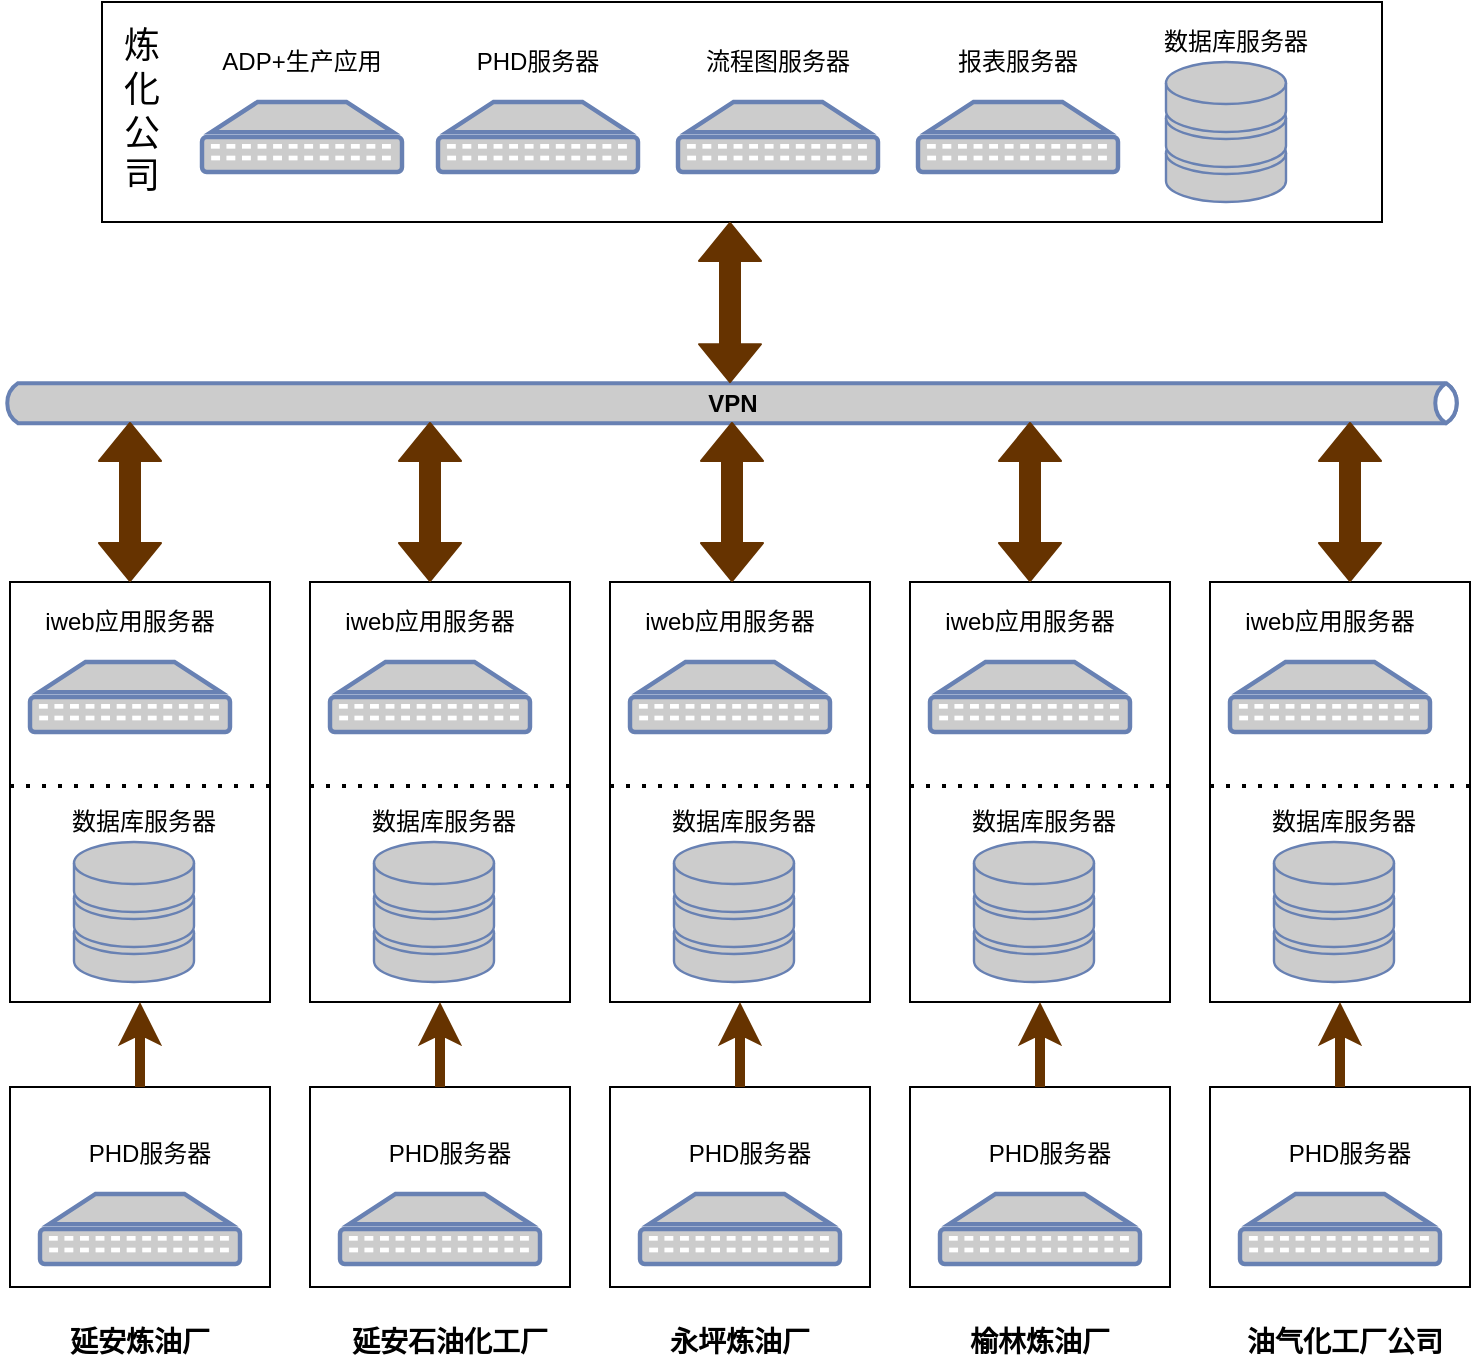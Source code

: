 <mxfile version="14.9.3" type="github">
  <diagram name="Page-1" id="0783ab3e-0a74-02c8-0abd-f7b4e66b4bec">
    <mxGraphModel dx="1038" dy="547" grid="1" gridSize="10" guides="1" tooltips="1" connect="1" arrows="1" fold="1" page="1" pageScale="1" pageWidth="850" pageHeight="1100" background="none" math="0" shadow="0">
      <root>
        <mxCell id="0" />
        <mxCell id="1" parent="0" />
        <mxCell id="s8xCWeBZUh2nm2cPaXJq-18" value="" style="rounded=0;whiteSpace=wrap;html=1;fillColor=none;" vertex="1" parent="1">
          <mxGeometry x="74" y="310" width="130" height="210" as="geometry" />
        </mxCell>
        <mxCell id="s8xCWeBZUh2nm2cPaXJq-2" value="" style="rounded=0;whiteSpace=wrap;html=1;fillColor=none;" vertex="1" parent="1">
          <mxGeometry x="120" y="20" width="640" height="110" as="geometry" />
        </mxCell>
        <mxCell id="s8xCWeBZUh2nm2cPaXJq-1" value="" style="fontColor=#0066CC;verticalAlign=top;verticalLabelPosition=bottom;labelPosition=center;align=center;html=1;outlineConnect=0;fillColor=#CCCCCC;strokeColor=#6881B3;gradientColor=none;gradientDirection=north;strokeWidth=2;shape=mxgraph.networks.patch_panel;" vertex="1" parent="1">
          <mxGeometry x="170" y="70" width="100" height="35" as="geometry" />
        </mxCell>
        <mxCell id="s8xCWeBZUh2nm2cPaXJq-3" value="ADP+生产应用" style="text;html=1;strokeColor=none;fillColor=none;align=center;verticalAlign=middle;whiteSpace=wrap;rounded=0;" vertex="1" parent="1">
          <mxGeometry x="175" y="40" width="90" height="20" as="geometry" />
        </mxCell>
        <mxCell id="s8xCWeBZUh2nm2cPaXJq-5" value="" style="fontColor=#0066CC;verticalAlign=top;verticalLabelPosition=bottom;labelPosition=center;align=center;html=1;outlineConnect=0;fillColor=#CCCCCC;strokeColor=#6881B3;gradientColor=none;gradientDirection=north;strokeWidth=2;shape=mxgraph.networks.storage;" vertex="1" parent="1">
          <mxGeometry x="652" y="50" width="60" height="70" as="geometry" />
        </mxCell>
        <mxCell id="s8xCWeBZUh2nm2cPaXJq-6" value="数据库服务器" style="text;html=1;strokeColor=none;fillColor=none;align=center;verticalAlign=middle;whiteSpace=wrap;rounded=0;" vertex="1" parent="1">
          <mxGeometry x="642" y="30" width="90" height="20" as="geometry" />
        </mxCell>
        <mxCell id="s8xCWeBZUh2nm2cPaXJq-7" value="" style="fontColor=#0066CC;verticalAlign=top;verticalLabelPosition=bottom;labelPosition=center;align=center;html=1;outlineConnect=0;fillColor=#CCCCCC;strokeColor=#6881B3;gradientColor=none;gradientDirection=north;strokeWidth=2;shape=mxgraph.networks.patch_panel;" vertex="1" parent="1">
          <mxGeometry x="288" y="70" width="100" height="35" as="geometry" />
        </mxCell>
        <mxCell id="s8xCWeBZUh2nm2cPaXJq-8" value="PHD服务器" style="text;html=1;strokeColor=none;fillColor=none;align=center;verticalAlign=middle;whiteSpace=wrap;rounded=0;" vertex="1" parent="1">
          <mxGeometry x="293" y="40" width="90" height="20" as="geometry" />
        </mxCell>
        <mxCell id="s8xCWeBZUh2nm2cPaXJq-9" value="&lt;font style=&quot;font-size: 18px&quot;&gt;炼&lt;br&gt;化&lt;br&gt;公&lt;br&gt;司&lt;/font&gt;" style="text;html=1;strokeColor=none;fillColor=none;align=center;verticalAlign=middle;whiteSpace=wrap;rounded=0;" vertex="1" parent="1">
          <mxGeometry x="120" y="25" width="40" height="100" as="geometry" />
        </mxCell>
        <mxCell id="s8xCWeBZUh2nm2cPaXJq-10" value="" style="fontColor=#0066CC;verticalAlign=top;verticalLabelPosition=bottom;labelPosition=center;align=center;html=1;outlineConnect=0;fillColor=#CCCCCC;strokeColor=#6881B3;gradientColor=none;gradientDirection=north;strokeWidth=2;shape=mxgraph.networks.patch_panel;" vertex="1" parent="1">
          <mxGeometry x="408" y="70" width="100" height="35" as="geometry" />
        </mxCell>
        <mxCell id="s8xCWeBZUh2nm2cPaXJq-11" value="流程图服务器" style="text;html=1;strokeColor=none;fillColor=none;align=center;verticalAlign=middle;whiteSpace=wrap;rounded=0;" vertex="1" parent="1">
          <mxGeometry x="413" y="40" width="90" height="20" as="geometry" />
        </mxCell>
        <mxCell id="s8xCWeBZUh2nm2cPaXJq-14" value="" style="fontColor=#0066CC;verticalAlign=top;verticalLabelPosition=bottom;labelPosition=center;align=center;html=1;outlineConnect=0;fillColor=#CCCCCC;strokeColor=#6881B3;gradientColor=none;gradientDirection=north;strokeWidth=2;shape=mxgraph.networks.patch_panel;" vertex="1" parent="1">
          <mxGeometry x="528" y="70" width="100" height="35" as="geometry" />
        </mxCell>
        <mxCell id="s8xCWeBZUh2nm2cPaXJq-15" value="报表服务器" style="text;html=1;strokeColor=none;fillColor=none;align=center;verticalAlign=middle;whiteSpace=wrap;rounded=0;" vertex="1" parent="1">
          <mxGeometry x="533" y="40" width="90" height="20" as="geometry" />
        </mxCell>
        <mxCell id="s8xCWeBZUh2nm2cPaXJq-16" value="&lt;font color=&quot;#000000&quot;&gt;&lt;b&gt;VPN&lt;/b&gt;&lt;/font&gt;" style="html=1;outlineConnect=0;fillColor=#CCCCCC;strokeColor=#6881B3;gradientColor=none;gradientDirection=north;strokeWidth=2;shape=mxgraph.networks.bus;gradientColor=none;gradientDirection=north;fontColor=#ffffff;perimeter=backbonePerimeter;backboneSize=20;" vertex="1" parent="1">
          <mxGeometry x="70" y="210" width="730" height="21.16" as="geometry" />
        </mxCell>
        <mxCell id="s8xCWeBZUh2nm2cPaXJq-17" value="" style="shape=flexArrow;endArrow=classic;startArrow=classic;html=1;entryX=0.5;entryY=1;entryDx=0;entryDy=0;strokeColor=#663300;fillColor=#663300;" edge="1" parent="1">
          <mxGeometry width="100" height="100" relative="1" as="geometry">
            <mxPoint x="434" y="210.58" as="sourcePoint" />
            <mxPoint x="434" y="130" as="targetPoint" />
          </mxGeometry>
        </mxCell>
        <mxCell id="s8xCWeBZUh2nm2cPaXJq-19" value="" style="fontColor=#0066CC;verticalAlign=top;verticalLabelPosition=bottom;labelPosition=center;align=center;html=1;outlineConnect=0;fillColor=#CCCCCC;strokeColor=#6881B3;gradientColor=none;gradientDirection=north;strokeWidth=2;shape=mxgraph.networks.patch_panel;" vertex="1" parent="1">
          <mxGeometry x="84" y="350" width="100" height="35" as="geometry" />
        </mxCell>
        <mxCell id="s8xCWeBZUh2nm2cPaXJq-20" value="iweb应用服务器" style="text;html=1;strokeColor=none;fillColor=none;align=center;verticalAlign=middle;whiteSpace=wrap;rounded=0;" vertex="1" parent="1">
          <mxGeometry x="89" y="320" width="90" height="20" as="geometry" />
        </mxCell>
        <mxCell id="s8xCWeBZUh2nm2cPaXJq-24" value="" style="group" vertex="1" connectable="0" parent="1">
          <mxGeometry x="74" y="563.5" width="130" height="100" as="geometry" />
        </mxCell>
        <mxCell id="s8xCWeBZUh2nm2cPaXJq-21" value="" style="fontColor=#0066CC;verticalAlign=top;verticalLabelPosition=bottom;labelPosition=center;align=center;html=1;outlineConnect=0;fillColor=#CCCCCC;strokeColor=#6881B3;gradientColor=none;gradientDirection=north;strokeWidth=2;shape=mxgraph.networks.patch_panel;" vertex="1" parent="s8xCWeBZUh2nm2cPaXJq-24">
          <mxGeometry x="15" y="52.5" width="100" height="35" as="geometry" />
        </mxCell>
        <mxCell id="s8xCWeBZUh2nm2cPaXJq-25" value="" style="group" vertex="1" connectable="0" parent="s8xCWeBZUh2nm2cPaXJq-24">
          <mxGeometry width="130" height="100" as="geometry" />
        </mxCell>
        <mxCell id="s8xCWeBZUh2nm2cPaXJq-26" value="" style="group" vertex="1" connectable="0" parent="s8xCWeBZUh2nm2cPaXJq-25">
          <mxGeometry y="-1" width="130" height="100" as="geometry" />
        </mxCell>
        <mxCell id="s8xCWeBZUh2nm2cPaXJq-23" value="" style="rounded=0;whiteSpace=wrap;html=1;fillColor=none;" vertex="1" parent="s8xCWeBZUh2nm2cPaXJq-26">
          <mxGeometry width="130" height="100" as="geometry" />
        </mxCell>
        <mxCell id="s8xCWeBZUh2nm2cPaXJq-22" value="PHD服务器" style="text;html=1;strokeColor=none;fillColor=none;align=center;verticalAlign=middle;whiteSpace=wrap;rounded=0;" vertex="1" parent="s8xCWeBZUh2nm2cPaXJq-26">
          <mxGeometry x="25" y="23.5" width="90" height="20" as="geometry" />
        </mxCell>
        <mxCell id="s8xCWeBZUh2nm2cPaXJq-29" value="" style="fontColor=#0066CC;verticalAlign=top;verticalLabelPosition=bottom;labelPosition=center;align=center;html=1;outlineConnect=0;fillColor=#CCCCCC;strokeColor=#6881B3;gradientColor=none;gradientDirection=north;strokeWidth=2;shape=mxgraph.networks.storage;" vertex="1" parent="1">
          <mxGeometry x="106" y="440" width="60" height="70" as="geometry" />
        </mxCell>
        <mxCell id="s8xCWeBZUh2nm2cPaXJq-30" value="数据库服务器" style="text;html=1;strokeColor=none;fillColor=none;align=center;verticalAlign=middle;whiteSpace=wrap;rounded=0;" vertex="1" parent="1">
          <mxGeometry x="96" y="420" width="90" height="20" as="geometry" />
        </mxCell>
        <mxCell id="s8xCWeBZUh2nm2cPaXJq-32" style="edgeStyle=orthogonalEdgeStyle;rounded=0;orthogonalLoop=1;jettySize=auto;html=1;strokeColor=#663300;fillColor=#663300;strokeWidth=5;" edge="1" parent="1" source="s8xCWeBZUh2nm2cPaXJq-23" target="s8xCWeBZUh2nm2cPaXJq-18">
          <mxGeometry relative="1" as="geometry" />
        </mxCell>
        <mxCell id="s8xCWeBZUh2nm2cPaXJq-36" value="" style="endArrow=none;dashed=1;html=1;dashPattern=1 3;strokeWidth=2;fillColor=#663300;" edge="1" parent="1">
          <mxGeometry width="50" height="50" relative="1" as="geometry">
            <mxPoint x="74" y="412" as="sourcePoint" />
            <mxPoint x="204" y="412" as="targetPoint" />
          </mxGeometry>
        </mxCell>
        <mxCell id="s8xCWeBZUh2nm2cPaXJq-37" value="&lt;b&gt;&lt;font style=&quot;font-size: 14px&quot;&gt;延安炼油厂&lt;/font&gt;&lt;/b&gt;" style="text;html=1;strokeColor=none;fillColor=none;align=center;verticalAlign=middle;whiteSpace=wrap;rounded=0;" vertex="1" parent="1">
          <mxGeometry x="99" y="680" width="80" height="20" as="geometry" />
        </mxCell>
        <mxCell id="s8xCWeBZUh2nm2cPaXJq-38" value="" style="rounded=0;whiteSpace=wrap;html=1;fillColor=none;" vertex="1" parent="1">
          <mxGeometry x="224" y="310" width="130" height="210" as="geometry" />
        </mxCell>
        <mxCell id="s8xCWeBZUh2nm2cPaXJq-39" value="" style="fontColor=#0066CC;verticalAlign=top;verticalLabelPosition=bottom;labelPosition=center;align=center;html=1;outlineConnect=0;fillColor=#CCCCCC;strokeColor=#6881B3;gradientColor=none;gradientDirection=north;strokeWidth=2;shape=mxgraph.networks.patch_panel;" vertex="1" parent="1">
          <mxGeometry x="234" y="350" width="100" height="35" as="geometry" />
        </mxCell>
        <mxCell id="s8xCWeBZUh2nm2cPaXJq-40" value="iweb应用服务器" style="text;html=1;strokeColor=none;fillColor=none;align=center;verticalAlign=middle;whiteSpace=wrap;rounded=0;" vertex="1" parent="1">
          <mxGeometry x="239" y="320" width="90" height="20" as="geometry" />
        </mxCell>
        <mxCell id="s8xCWeBZUh2nm2cPaXJq-41" value="" style="group" vertex="1" connectable="0" parent="1">
          <mxGeometry x="224" y="563.5" width="130" height="100" as="geometry" />
        </mxCell>
        <mxCell id="s8xCWeBZUh2nm2cPaXJq-42" value="" style="fontColor=#0066CC;verticalAlign=top;verticalLabelPosition=bottom;labelPosition=center;align=center;html=1;outlineConnect=0;fillColor=#CCCCCC;strokeColor=#6881B3;gradientColor=none;gradientDirection=north;strokeWidth=2;shape=mxgraph.networks.patch_panel;" vertex="1" parent="s8xCWeBZUh2nm2cPaXJq-41">
          <mxGeometry x="15" y="52.5" width="100" height="35" as="geometry" />
        </mxCell>
        <mxCell id="s8xCWeBZUh2nm2cPaXJq-43" value="" style="group" vertex="1" connectable="0" parent="s8xCWeBZUh2nm2cPaXJq-41">
          <mxGeometry width="130" height="100" as="geometry" />
        </mxCell>
        <mxCell id="s8xCWeBZUh2nm2cPaXJq-44" value="" style="group" vertex="1" connectable="0" parent="s8xCWeBZUh2nm2cPaXJq-43">
          <mxGeometry y="-1" width="130" height="100" as="geometry" />
        </mxCell>
        <mxCell id="s8xCWeBZUh2nm2cPaXJq-45" value="" style="rounded=0;whiteSpace=wrap;html=1;fillColor=none;" vertex="1" parent="s8xCWeBZUh2nm2cPaXJq-44">
          <mxGeometry width="130" height="100" as="geometry" />
        </mxCell>
        <mxCell id="s8xCWeBZUh2nm2cPaXJq-46" value="PHD服务器" style="text;html=1;strokeColor=none;fillColor=none;align=center;verticalAlign=middle;whiteSpace=wrap;rounded=0;" vertex="1" parent="s8xCWeBZUh2nm2cPaXJq-44">
          <mxGeometry x="25" y="23.5" width="90" height="20" as="geometry" />
        </mxCell>
        <mxCell id="s8xCWeBZUh2nm2cPaXJq-47" value="" style="fontColor=#0066CC;verticalAlign=top;verticalLabelPosition=bottom;labelPosition=center;align=center;html=1;outlineConnect=0;fillColor=#CCCCCC;strokeColor=#6881B3;gradientColor=none;gradientDirection=north;strokeWidth=2;shape=mxgraph.networks.storage;" vertex="1" parent="1">
          <mxGeometry x="256" y="440" width="60" height="70" as="geometry" />
        </mxCell>
        <mxCell id="s8xCWeBZUh2nm2cPaXJq-48" value="数据库服务器" style="text;html=1;strokeColor=none;fillColor=none;align=center;verticalAlign=middle;whiteSpace=wrap;rounded=0;" vertex="1" parent="1">
          <mxGeometry x="246" y="420" width="90" height="20" as="geometry" />
        </mxCell>
        <mxCell id="s8xCWeBZUh2nm2cPaXJq-49" style="edgeStyle=orthogonalEdgeStyle;rounded=0;orthogonalLoop=1;jettySize=auto;html=1;strokeColor=#663300;fillColor=#663300;strokeWidth=5;" edge="1" parent="1" source="s8xCWeBZUh2nm2cPaXJq-45" target="s8xCWeBZUh2nm2cPaXJq-38">
          <mxGeometry relative="1" as="geometry" />
        </mxCell>
        <mxCell id="s8xCWeBZUh2nm2cPaXJq-50" value="" style="endArrow=none;dashed=1;html=1;dashPattern=1 3;strokeWidth=2;fillColor=#663300;" edge="1" parent="1">
          <mxGeometry width="50" height="50" relative="1" as="geometry">
            <mxPoint x="224" y="412" as="sourcePoint" />
            <mxPoint x="354" y="412" as="targetPoint" />
          </mxGeometry>
        </mxCell>
        <mxCell id="s8xCWeBZUh2nm2cPaXJq-51" value="&lt;b&gt;&lt;font style=&quot;font-size: 14px&quot;&gt;延安石油化工厂&lt;/font&gt;&lt;/b&gt;" style="text;html=1;strokeColor=none;fillColor=none;align=center;verticalAlign=middle;whiteSpace=wrap;rounded=0;" vertex="1" parent="1">
          <mxGeometry x="244" y="680" width="100" height="20" as="geometry" />
        </mxCell>
        <mxCell id="s8xCWeBZUh2nm2cPaXJq-52" value="" style="rounded=0;whiteSpace=wrap;html=1;fillColor=none;" vertex="1" parent="1">
          <mxGeometry x="374" y="310" width="130" height="210" as="geometry" />
        </mxCell>
        <mxCell id="s8xCWeBZUh2nm2cPaXJq-53" value="" style="fontColor=#0066CC;verticalAlign=top;verticalLabelPosition=bottom;labelPosition=center;align=center;html=1;outlineConnect=0;fillColor=#CCCCCC;strokeColor=#6881B3;gradientColor=none;gradientDirection=north;strokeWidth=2;shape=mxgraph.networks.patch_panel;" vertex="1" parent="1">
          <mxGeometry x="384" y="350" width="100" height="35" as="geometry" />
        </mxCell>
        <mxCell id="s8xCWeBZUh2nm2cPaXJq-54" value="iweb应用服务器" style="text;html=1;strokeColor=none;fillColor=none;align=center;verticalAlign=middle;whiteSpace=wrap;rounded=0;" vertex="1" parent="1">
          <mxGeometry x="389" y="320" width="90" height="20" as="geometry" />
        </mxCell>
        <mxCell id="s8xCWeBZUh2nm2cPaXJq-55" value="" style="group" vertex="1" connectable="0" parent="1">
          <mxGeometry x="374" y="563.5" width="130" height="100" as="geometry" />
        </mxCell>
        <mxCell id="s8xCWeBZUh2nm2cPaXJq-56" value="" style="fontColor=#0066CC;verticalAlign=top;verticalLabelPosition=bottom;labelPosition=center;align=center;html=1;outlineConnect=0;fillColor=#CCCCCC;strokeColor=#6881B3;gradientColor=none;gradientDirection=north;strokeWidth=2;shape=mxgraph.networks.patch_panel;" vertex="1" parent="s8xCWeBZUh2nm2cPaXJq-55">
          <mxGeometry x="15" y="52.5" width="100" height="35" as="geometry" />
        </mxCell>
        <mxCell id="s8xCWeBZUh2nm2cPaXJq-57" value="" style="group" vertex="1" connectable="0" parent="s8xCWeBZUh2nm2cPaXJq-55">
          <mxGeometry width="130" height="100" as="geometry" />
        </mxCell>
        <mxCell id="s8xCWeBZUh2nm2cPaXJq-58" value="" style="group" vertex="1" connectable="0" parent="s8xCWeBZUh2nm2cPaXJq-57">
          <mxGeometry y="-1" width="130" height="100" as="geometry" />
        </mxCell>
        <mxCell id="s8xCWeBZUh2nm2cPaXJq-59" value="" style="rounded=0;whiteSpace=wrap;html=1;fillColor=none;" vertex="1" parent="s8xCWeBZUh2nm2cPaXJq-58">
          <mxGeometry width="130" height="100" as="geometry" />
        </mxCell>
        <mxCell id="s8xCWeBZUh2nm2cPaXJq-60" value="PHD服务器" style="text;html=1;strokeColor=none;fillColor=none;align=center;verticalAlign=middle;whiteSpace=wrap;rounded=0;" vertex="1" parent="s8xCWeBZUh2nm2cPaXJq-58">
          <mxGeometry x="25" y="23.5" width="90" height="20" as="geometry" />
        </mxCell>
        <mxCell id="s8xCWeBZUh2nm2cPaXJq-61" value="" style="fontColor=#0066CC;verticalAlign=top;verticalLabelPosition=bottom;labelPosition=center;align=center;html=1;outlineConnect=0;fillColor=#CCCCCC;strokeColor=#6881B3;gradientColor=none;gradientDirection=north;strokeWidth=2;shape=mxgraph.networks.storage;" vertex="1" parent="1">
          <mxGeometry x="406" y="440" width="60" height="70" as="geometry" />
        </mxCell>
        <mxCell id="s8xCWeBZUh2nm2cPaXJq-62" value="数据库服务器" style="text;html=1;strokeColor=none;fillColor=none;align=center;verticalAlign=middle;whiteSpace=wrap;rounded=0;" vertex="1" parent="1">
          <mxGeometry x="396" y="420" width="90" height="20" as="geometry" />
        </mxCell>
        <mxCell id="s8xCWeBZUh2nm2cPaXJq-63" style="edgeStyle=orthogonalEdgeStyle;rounded=0;orthogonalLoop=1;jettySize=auto;html=1;strokeColor=#663300;fillColor=#663300;strokeWidth=5;" edge="1" parent="1" source="s8xCWeBZUh2nm2cPaXJq-59" target="s8xCWeBZUh2nm2cPaXJq-52">
          <mxGeometry relative="1" as="geometry" />
        </mxCell>
        <mxCell id="s8xCWeBZUh2nm2cPaXJq-64" value="" style="endArrow=none;dashed=1;html=1;dashPattern=1 3;strokeWidth=2;fillColor=#663300;" edge="1" parent="1">
          <mxGeometry width="50" height="50" relative="1" as="geometry">
            <mxPoint x="374" y="412" as="sourcePoint" />
            <mxPoint x="504" y="412" as="targetPoint" />
          </mxGeometry>
        </mxCell>
        <mxCell id="s8xCWeBZUh2nm2cPaXJq-65" value="&lt;b&gt;&lt;font style=&quot;font-size: 14px&quot;&gt;永坪炼油厂&lt;/font&gt;&lt;/b&gt;" style="text;html=1;strokeColor=none;fillColor=none;align=center;verticalAlign=middle;whiteSpace=wrap;rounded=0;" vertex="1" parent="1">
          <mxGeometry x="399" y="680" width="80" height="20" as="geometry" />
        </mxCell>
        <mxCell id="s8xCWeBZUh2nm2cPaXJq-66" value="" style="rounded=0;whiteSpace=wrap;html=1;fillColor=none;" vertex="1" parent="1">
          <mxGeometry x="524" y="310" width="130" height="210" as="geometry" />
        </mxCell>
        <mxCell id="s8xCWeBZUh2nm2cPaXJq-67" value="" style="fontColor=#0066CC;verticalAlign=top;verticalLabelPosition=bottom;labelPosition=center;align=center;html=1;outlineConnect=0;fillColor=#CCCCCC;strokeColor=#6881B3;gradientColor=none;gradientDirection=north;strokeWidth=2;shape=mxgraph.networks.patch_panel;" vertex="1" parent="1">
          <mxGeometry x="534" y="350" width="100" height="35" as="geometry" />
        </mxCell>
        <mxCell id="s8xCWeBZUh2nm2cPaXJq-68" value="iweb应用服务器" style="text;html=1;strokeColor=none;fillColor=none;align=center;verticalAlign=middle;whiteSpace=wrap;rounded=0;" vertex="1" parent="1">
          <mxGeometry x="539" y="320" width="90" height="20" as="geometry" />
        </mxCell>
        <mxCell id="s8xCWeBZUh2nm2cPaXJq-69" value="" style="group" vertex="1" connectable="0" parent="1">
          <mxGeometry x="524" y="563.5" width="130" height="100" as="geometry" />
        </mxCell>
        <mxCell id="s8xCWeBZUh2nm2cPaXJq-70" value="" style="fontColor=#0066CC;verticalAlign=top;verticalLabelPosition=bottom;labelPosition=center;align=center;html=1;outlineConnect=0;fillColor=#CCCCCC;strokeColor=#6881B3;gradientColor=none;gradientDirection=north;strokeWidth=2;shape=mxgraph.networks.patch_panel;" vertex="1" parent="s8xCWeBZUh2nm2cPaXJq-69">
          <mxGeometry x="15" y="52.5" width="100" height="35" as="geometry" />
        </mxCell>
        <mxCell id="s8xCWeBZUh2nm2cPaXJq-71" value="" style="group" vertex="1" connectable="0" parent="s8xCWeBZUh2nm2cPaXJq-69">
          <mxGeometry width="130" height="100" as="geometry" />
        </mxCell>
        <mxCell id="s8xCWeBZUh2nm2cPaXJq-72" value="" style="group" vertex="1" connectable="0" parent="s8xCWeBZUh2nm2cPaXJq-71">
          <mxGeometry y="-1" width="130" height="100" as="geometry" />
        </mxCell>
        <mxCell id="s8xCWeBZUh2nm2cPaXJq-73" value="" style="rounded=0;whiteSpace=wrap;html=1;fillColor=none;" vertex="1" parent="s8xCWeBZUh2nm2cPaXJq-72">
          <mxGeometry width="130" height="100" as="geometry" />
        </mxCell>
        <mxCell id="s8xCWeBZUh2nm2cPaXJq-74" value="PHD服务器" style="text;html=1;strokeColor=none;fillColor=none;align=center;verticalAlign=middle;whiteSpace=wrap;rounded=0;" vertex="1" parent="s8xCWeBZUh2nm2cPaXJq-72">
          <mxGeometry x="25" y="23.5" width="90" height="20" as="geometry" />
        </mxCell>
        <mxCell id="s8xCWeBZUh2nm2cPaXJq-75" value="" style="fontColor=#0066CC;verticalAlign=top;verticalLabelPosition=bottom;labelPosition=center;align=center;html=1;outlineConnect=0;fillColor=#CCCCCC;strokeColor=#6881B3;gradientColor=none;gradientDirection=north;strokeWidth=2;shape=mxgraph.networks.storage;" vertex="1" parent="1">
          <mxGeometry x="556" y="440" width="60" height="70" as="geometry" />
        </mxCell>
        <mxCell id="s8xCWeBZUh2nm2cPaXJq-76" value="数据库服务器" style="text;html=1;strokeColor=none;fillColor=none;align=center;verticalAlign=middle;whiteSpace=wrap;rounded=0;" vertex="1" parent="1">
          <mxGeometry x="546" y="420" width="90" height="20" as="geometry" />
        </mxCell>
        <mxCell id="s8xCWeBZUh2nm2cPaXJq-77" style="edgeStyle=orthogonalEdgeStyle;rounded=0;orthogonalLoop=1;jettySize=auto;html=1;strokeColor=#663300;fillColor=#663300;strokeWidth=5;" edge="1" parent="1" source="s8xCWeBZUh2nm2cPaXJq-73" target="s8xCWeBZUh2nm2cPaXJq-66">
          <mxGeometry relative="1" as="geometry" />
        </mxCell>
        <mxCell id="s8xCWeBZUh2nm2cPaXJq-78" value="" style="endArrow=none;dashed=1;html=1;dashPattern=1 3;strokeWidth=2;fillColor=#663300;" edge="1" parent="1">
          <mxGeometry width="50" height="50" relative="1" as="geometry">
            <mxPoint x="524" y="412" as="sourcePoint" />
            <mxPoint x="654" y="412" as="targetPoint" />
          </mxGeometry>
        </mxCell>
        <mxCell id="s8xCWeBZUh2nm2cPaXJq-79" value="&lt;b&gt;&lt;font style=&quot;font-size: 14px&quot;&gt;榆林炼油厂&lt;/font&gt;&lt;/b&gt;" style="text;html=1;strokeColor=none;fillColor=none;align=center;verticalAlign=middle;whiteSpace=wrap;rounded=0;" vertex="1" parent="1">
          <mxGeometry x="549" y="680" width="80" height="20" as="geometry" />
        </mxCell>
        <mxCell id="s8xCWeBZUh2nm2cPaXJq-80" value="" style="rounded=0;whiteSpace=wrap;html=1;fillColor=none;" vertex="1" parent="1">
          <mxGeometry x="674" y="310" width="130" height="210" as="geometry" />
        </mxCell>
        <mxCell id="s8xCWeBZUh2nm2cPaXJq-81" value="" style="fontColor=#0066CC;verticalAlign=top;verticalLabelPosition=bottom;labelPosition=center;align=center;html=1;outlineConnect=0;fillColor=#CCCCCC;strokeColor=#6881B3;gradientColor=none;gradientDirection=north;strokeWidth=2;shape=mxgraph.networks.patch_panel;" vertex="1" parent="1">
          <mxGeometry x="684" y="350" width="100" height="35" as="geometry" />
        </mxCell>
        <mxCell id="s8xCWeBZUh2nm2cPaXJq-82" value="iweb应用服务器" style="text;html=1;strokeColor=none;fillColor=none;align=center;verticalAlign=middle;whiteSpace=wrap;rounded=0;" vertex="1" parent="1">
          <mxGeometry x="689" y="320" width="90" height="20" as="geometry" />
        </mxCell>
        <mxCell id="s8xCWeBZUh2nm2cPaXJq-83" value="" style="group" vertex="1" connectable="0" parent="1">
          <mxGeometry x="674" y="563.5" width="130" height="100" as="geometry" />
        </mxCell>
        <mxCell id="s8xCWeBZUh2nm2cPaXJq-84" value="" style="fontColor=#0066CC;verticalAlign=top;verticalLabelPosition=bottom;labelPosition=center;align=center;html=1;outlineConnect=0;fillColor=#CCCCCC;strokeColor=#6881B3;gradientColor=none;gradientDirection=north;strokeWidth=2;shape=mxgraph.networks.patch_panel;" vertex="1" parent="s8xCWeBZUh2nm2cPaXJq-83">
          <mxGeometry x="15" y="52.5" width="100" height="35" as="geometry" />
        </mxCell>
        <mxCell id="s8xCWeBZUh2nm2cPaXJq-85" value="" style="group" vertex="1" connectable="0" parent="s8xCWeBZUh2nm2cPaXJq-83">
          <mxGeometry width="130" height="100" as="geometry" />
        </mxCell>
        <mxCell id="s8xCWeBZUh2nm2cPaXJq-86" value="" style="group" vertex="1" connectable="0" parent="s8xCWeBZUh2nm2cPaXJq-85">
          <mxGeometry y="-1" width="130" height="100" as="geometry" />
        </mxCell>
        <mxCell id="s8xCWeBZUh2nm2cPaXJq-87" value="" style="rounded=0;whiteSpace=wrap;html=1;fillColor=none;" vertex="1" parent="s8xCWeBZUh2nm2cPaXJq-86">
          <mxGeometry width="130" height="100" as="geometry" />
        </mxCell>
        <mxCell id="s8xCWeBZUh2nm2cPaXJq-88" value="PHD服务器" style="text;html=1;strokeColor=none;fillColor=none;align=center;verticalAlign=middle;whiteSpace=wrap;rounded=0;" vertex="1" parent="s8xCWeBZUh2nm2cPaXJq-86">
          <mxGeometry x="25" y="23.5" width="90" height="20" as="geometry" />
        </mxCell>
        <mxCell id="s8xCWeBZUh2nm2cPaXJq-89" value="" style="fontColor=#0066CC;verticalAlign=top;verticalLabelPosition=bottom;labelPosition=center;align=center;html=1;outlineConnect=0;fillColor=#CCCCCC;strokeColor=#6881B3;gradientColor=none;gradientDirection=north;strokeWidth=2;shape=mxgraph.networks.storage;" vertex="1" parent="1">
          <mxGeometry x="706" y="440" width="60" height="70" as="geometry" />
        </mxCell>
        <mxCell id="s8xCWeBZUh2nm2cPaXJq-90" value="数据库服务器" style="text;html=1;strokeColor=none;fillColor=none;align=center;verticalAlign=middle;whiteSpace=wrap;rounded=0;" vertex="1" parent="1">
          <mxGeometry x="696" y="420" width="90" height="20" as="geometry" />
        </mxCell>
        <mxCell id="s8xCWeBZUh2nm2cPaXJq-91" style="edgeStyle=orthogonalEdgeStyle;rounded=0;orthogonalLoop=1;jettySize=auto;html=1;strokeColor=#663300;fillColor=#663300;strokeWidth=5;" edge="1" parent="1" source="s8xCWeBZUh2nm2cPaXJq-87" target="s8xCWeBZUh2nm2cPaXJq-80">
          <mxGeometry relative="1" as="geometry" />
        </mxCell>
        <mxCell id="s8xCWeBZUh2nm2cPaXJq-92" value="" style="endArrow=none;dashed=1;html=1;dashPattern=1 3;strokeWidth=2;fillColor=#663300;" edge="1" parent="1">
          <mxGeometry width="50" height="50" relative="1" as="geometry">
            <mxPoint x="674" y="412" as="sourcePoint" />
            <mxPoint x="804" y="412" as="targetPoint" />
          </mxGeometry>
        </mxCell>
        <mxCell id="s8xCWeBZUh2nm2cPaXJq-93" value="&lt;b&gt;&lt;font style=&quot;font-size: 14px&quot;&gt;油气化工厂公司&lt;/font&gt;&lt;/b&gt;" style="text;html=1;strokeColor=none;fillColor=none;align=center;verticalAlign=middle;whiteSpace=wrap;rounded=0;" vertex="1" parent="1">
          <mxGeometry x="689" y="680" width="105" height="20" as="geometry" />
        </mxCell>
        <mxCell id="s8xCWeBZUh2nm2cPaXJq-94" value="" style="shape=flexArrow;endArrow=classic;startArrow=classic;html=1;entryX=0.5;entryY=1;entryDx=0;entryDy=0;strokeColor=#663300;fillColor=#663300;" edge="1" parent="1">
          <mxGeometry width="100" height="100" relative="1" as="geometry">
            <mxPoint x="134" y="310" as="sourcePoint" />
            <mxPoint x="134" y="230" as="targetPoint" />
          </mxGeometry>
        </mxCell>
        <mxCell id="s8xCWeBZUh2nm2cPaXJq-95" value="" style="shape=flexArrow;endArrow=classic;startArrow=classic;html=1;entryX=0.5;entryY=1;entryDx=0;entryDy=0;strokeColor=#663300;fillColor=#663300;" edge="1" parent="1">
          <mxGeometry width="100" height="100" relative="1" as="geometry">
            <mxPoint x="284" y="310" as="sourcePoint" />
            <mxPoint x="284" y="230" as="targetPoint" />
          </mxGeometry>
        </mxCell>
        <mxCell id="s8xCWeBZUh2nm2cPaXJq-96" value="" style="shape=flexArrow;endArrow=classic;startArrow=classic;html=1;entryX=0.5;entryY=1;entryDx=0;entryDy=0;strokeColor=#663300;fillColor=#663300;" edge="1" parent="1">
          <mxGeometry width="100" height="100" relative="1" as="geometry">
            <mxPoint x="435" y="310" as="sourcePoint" />
            <mxPoint x="435" y="230" as="targetPoint" />
          </mxGeometry>
        </mxCell>
        <mxCell id="s8xCWeBZUh2nm2cPaXJq-97" value="" style="shape=flexArrow;endArrow=classic;startArrow=classic;html=1;entryX=0.5;entryY=1;entryDx=0;entryDy=0;strokeColor=#663300;fillColor=#663300;" edge="1" parent="1">
          <mxGeometry width="100" height="100" relative="1" as="geometry">
            <mxPoint x="584" y="310" as="sourcePoint" />
            <mxPoint x="584" y="230" as="targetPoint" />
          </mxGeometry>
        </mxCell>
        <mxCell id="s8xCWeBZUh2nm2cPaXJq-98" value="" style="shape=flexArrow;endArrow=classic;startArrow=classic;html=1;entryX=0.5;entryY=1;entryDx=0;entryDy=0;strokeColor=#663300;fillColor=#663300;" edge="1" parent="1">
          <mxGeometry width="100" height="100" relative="1" as="geometry">
            <mxPoint x="744" y="310" as="sourcePoint" />
            <mxPoint x="744" y="230" as="targetPoint" />
          </mxGeometry>
        </mxCell>
      </root>
    </mxGraphModel>
  </diagram>
</mxfile>
